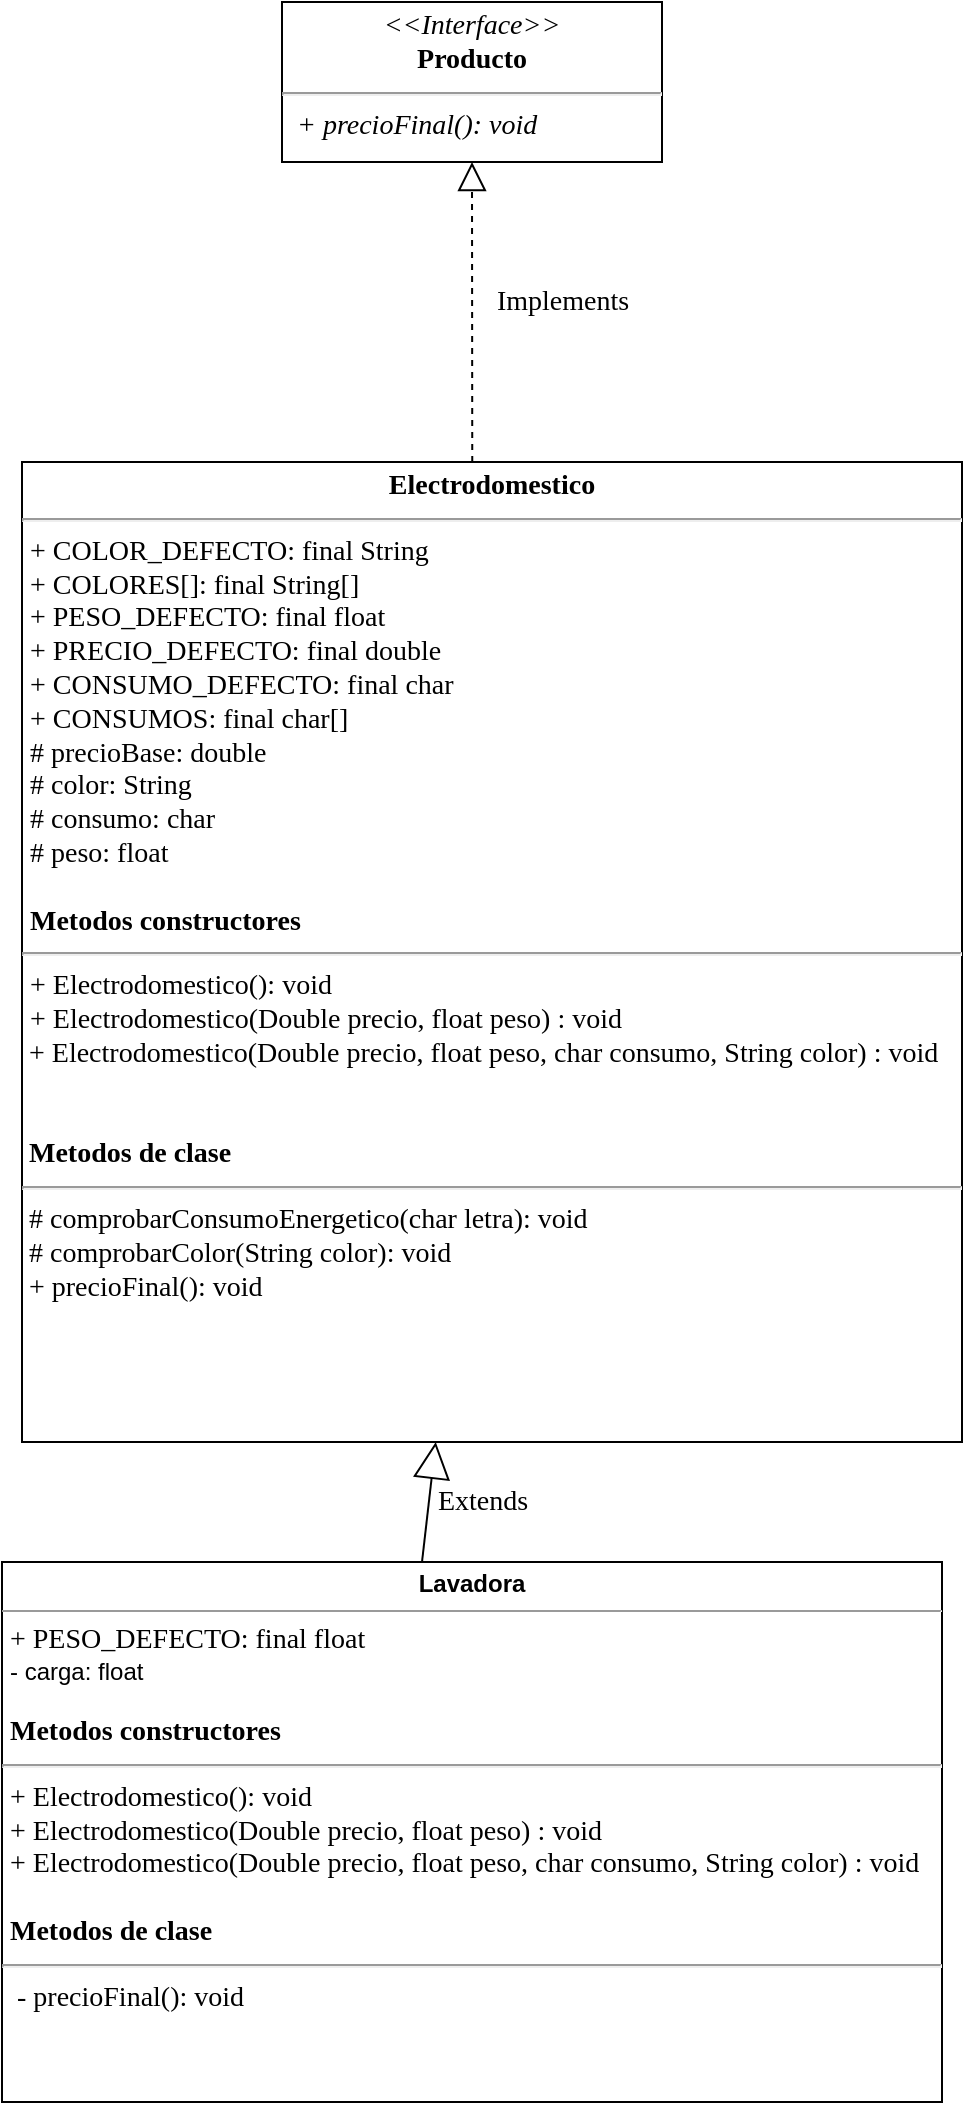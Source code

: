 <mxfile version="16.5.1" type="device"><diagram id="C5RBs43oDa-KdzZeNtuy" name="Page-1"><mxGraphModel dx="1102" dy="857" grid="1" gridSize="10" guides="1" tooltips="1" connect="1" arrows="1" fold="1" page="1" pageScale="1" pageWidth="827" pageHeight="1169" math="0" shadow="0"><root><mxCell id="WIyWlLk6GJQsqaUBKTNV-0"/><mxCell id="WIyWlLk6GJQsqaUBKTNV-1" parent="WIyWlLk6GJQsqaUBKTNV-0"/><mxCell id="qr3Zvmu2GiV05JkT_5Vt-6" value="&lt;h1 style=&quot;margin: 4px 0px 0px ; text-align: center ; font-size: 14px&quot;&gt;&lt;b style=&quot;font-size: 14px&quot;&gt;Electrodomestico&lt;/b&gt;&lt;/h1&gt;&lt;hr style=&quot;font-size: 14px&quot;&gt;&lt;p style=&quot;margin: 0px 0px 0px 4px ; font-size: 14px&quot;&gt;+&amp;nbsp;COLOR_DEFECTO: final String&lt;/p&gt;&lt;p style=&quot;margin: 0px 0px 0px 4px ; font-size: 14px&quot;&gt;+ COLORES[]: final String[]&lt;/p&gt;&lt;p style=&quot;margin: 0px 0px 0px 4px ; font-size: 14px&quot;&gt;+ PESO_DEFECTO: final float&lt;/p&gt;&lt;p style=&quot;margin: 0px 0px 0px 4px ; font-size: 14px&quot;&gt;+ PRECIO_DEFECTO: final double&lt;/p&gt;&lt;p style=&quot;margin: 0px 0px 0px 4px ; font-size: 14px&quot;&gt;+ CONSUMO_DEFECTO: final char&lt;/p&gt;&lt;p style=&quot;margin: 0px 0px 0px 4px ; font-size: 14px&quot;&gt;+ CONSUMOS: final char[]&lt;/p&gt;&lt;p style=&quot;margin: 0px 0px 0px 4px ; font-size: 14px&quot;&gt;# precioBase: double&lt;/p&gt;&lt;p style=&quot;margin: 0px 0px 0px 4px ; font-size: 14px&quot;&gt;# color: String&lt;/p&gt;&lt;p style=&quot;margin: 0px 0px 0px 4px ; font-size: 14px&quot;&gt;# consumo: char&lt;/p&gt;&lt;p style=&quot;margin: 0px 0px 0px 4px ; font-size: 14px&quot;&gt;# peso: float&amp;nbsp;&lt;/p&gt;&lt;p style=&quot;margin: 0px 0px 0px 4px ; font-size: 14px&quot;&gt;&lt;br style=&quot;font-size: 14px&quot;&gt;&lt;/p&gt;&lt;h1 style=&quot;margin: 0px 0px 0px 4px ; font-size: 14px&quot;&gt;Metodos constructores&lt;/h1&gt;&lt;hr style=&quot;font-size: 14px&quot;&gt;&lt;p style=&quot;margin: 0px 0px 0px 4px ; font-size: 14px&quot;&gt;+ Electrodomestico(): void&lt;/p&gt;&lt;p style=&quot;margin: 0px 0px 0px 4px ; font-size: 14px&quot;&gt;+ Electrodomestico(Double precio, float peso) : void&lt;/p&gt;&lt;p style=&quot;margin: 0px 0px 0px 4px ; font-size: 14px&quot;&gt;&lt;/p&gt;&amp;nbsp;+ Electrodomestico(Double precio, float peso, char consumo, String color) : void&lt;br&gt;&lt;br&gt;&amp;nbsp;&lt;br&gt;&lt;b&gt;&amp;nbsp;Metodos de clase&lt;/b&gt;&lt;span&gt;&#9;&lt;/span&gt;&lt;hr&gt;&amp;nbsp;# comprobarConsumoEnergetico(char letra): void&lt;br&gt;&amp;nbsp;# comprobarColor(String color): void&lt;br&gt;&amp;nbsp;+ precioFinal(): void" style="verticalAlign=top;align=left;overflow=fill;fontSize=14;fontFamily=Calibri;html=1;fontSource=https%3A%2F%2Ffonts.googleapis.com%2Fcss%3Ffamily%3DCalibri;" parent="WIyWlLk6GJQsqaUBKTNV-1" vertex="1"><mxGeometry x="170" y="290" width="470" height="490" as="geometry"/></mxCell><mxCell id="0aHtPkWpA6j80kU9K-dO-0" value="&lt;p style=&quot;margin: 0px ; margin-top: 4px ; text-align: center&quot;&gt;&lt;b&gt;Lavadora&lt;/b&gt;&lt;/p&gt;&lt;hr size=&quot;1&quot;&gt;&lt;p style=&quot;font-family: &amp;#34;calibri&amp;#34; ; font-size: 14px ; margin: 0px 0px 0px 4px&quot;&gt;+ PESO_DEFECTO: final float&lt;/p&gt;&lt;p style=&quot;margin: 0px ; margin-left: 4px&quot;&gt;&lt;span&gt;- carga: float&lt;/span&gt;&lt;br&gt;&lt;/p&gt;&lt;p style=&quot;margin: 0px ; margin-left: 4px&quot;&gt;&lt;span&gt;&lt;br&gt;&lt;/span&gt;&lt;/p&gt;&lt;h1 style=&quot;font-family: &amp;#34;calibri&amp;#34; ; margin: 0px 0px 0px 4px ; font-size: 14px&quot;&gt;Metodos constructores&lt;/h1&gt;&lt;hr style=&quot;font-family: &amp;#34;calibri&amp;#34; ; font-size: 14px&quot;&gt;&lt;p style=&quot;font-family: &amp;#34;calibri&amp;#34; ; font-size: 14px ; margin: 0px 0px 0px 4px&quot;&gt;+ Electrodomestico(): void&lt;/p&gt;&lt;p style=&quot;font-family: &amp;#34;calibri&amp;#34; ; font-size: 14px ; margin: 0px 0px 0px 4px&quot;&gt;+ Electrodomestico(Double precio, float peso) : void&lt;/p&gt;&lt;p style=&quot;font-family: &amp;#34;calibri&amp;#34; ; font-size: 14px ; margin: 0px 0px 0px 4px&quot;&gt;&lt;/p&gt;&lt;p style=&quot;margin: 0px ; margin-left: 4px&quot;&gt;&lt;span style=&quot;font-family: &amp;#34;calibri&amp;#34; ; font-size: 14px&quot;&gt;+ Electrodomestico(Double precio, float peso, char consumo, String color) : void&lt;/span&gt;&lt;br style=&quot;font-family: &amp;#34;calibri&amp;#34; ; font-size: 14px&quot;&gt;&lt;/p&gt;&lt;p style=&quot;margin: 0px ; margin-left: 4px&quot;&gt;&lt;span style=&quot;font-family: &amp;#34;calibri&amp;#34; ; font-size: 14px&quot;&gt;&lt;br&gt;&lt;/span&gt;&lt;/p&gt;&lt;p style=&quot;margin: 0px ; margin-left: 4px&quot;&gt;&lt;b style=&quot;font-family: &amp;#34;calibri&amp;#34; ; font-size: 14px&quot;&gt;Metodos de clase&lt;/b&gt;&lt;span style=&quot;font-family: &amp;#34;calibri&amp;#34; ; font-size: 14px&quot;&gt;&lt;/span&gt;&lt;/p&gt;&lt;hr style=&quot;font-family: &amp;#34;calibri&amp;#34; ; font-size: 14px&quot;&gt;&lt;p style=&quot;margin: 0px ; margin-left: 4px&quot;&gt;&lt;span style=&quot;font-family: &amp;#34;calibri&amp;#34; ; font-size: 14px&quot;&gt;&amp;nbsp;- precioFinal(): void&lt;/span&gt;&lt;br&gt;&lt;/p&gt;" style="verticalAlign=top;align=left;overflow=fill;fontSize=12;fontFamily=Helvetica;html=1;" vertex="1" parent="WIyWlLk6GJQsqaUBKTNV-1"><mxGeometry x="160" y="840" width="470" height="270" as="geometry"/></mxCell><mxCell id="0aHtPkWpA6j80kU9K-dO-2" value="&lt;p style=&quot;margin: 4px 0px 0px ; text-align: center ; font-size: 14px&quot;&gt;&lt;i style=&quot;font-size: 14px&quot;&gt;&amp;lt;&amp;lt;Interface&amp;gt;&amp;gt;&lt;/i&gt;&lt;br style=&quot;font-size: 14px&quot;&gt;&lt;b style=&quot;font-size: 14px&quot;&gt;Producto&lt;/b&gt;&lt;/p&gt;&lt;hr style=&quot;font-size: 14px&quot;&gt;&lt;p style=&quot;margin: 0px 0px 0px 4px ; font-size: 14px&quot;&gt;&lt;i&gt;&amp;nbsp;+&lt;span&gt;&amp;nbsp;precioFinal(): void&lt;/span&gt;&lt;/i&gt;&lt;/p&gt;" style="verticalAlign=top;align=left;overflow=fill;fontSize=14;fontFamily=Calibri;html=1;fontSource=https%3A%2F%2Ffonts.googleapis.com%2Fcss%3Ffamily%3DCalibri;" vertex="1" parent="WIyWlLk6GJQsqaUBKTNV-1"><mxGeometry x="300" y="60" width="190" height="80" as="geometry"/></mxCell><mxCell id="0aHtPkWpA6j80kU9K-dO-4" value="Extends" style="endArrow=block;endSize=16;endFill=0;html=1;rounded=0;fontFamily=Calibri;fontSource=https%3A%2F%2Ffonts.googleapis.com%2Fcss%3Ffamily%3DCalibri;fontSize=14;" edge="1" parent="WIyWlLk6GJQsqaUBKTNV-1" target="qr3Zvmu2GiV05JkT_5Vt-6"><mxGeometry x="0.1" y="-26" width="160" relative="1" as="geometry"><mxPoint x="370" y="840" as="sourcePoint"/><mxPoint x="500" y="820" as="targetPoint"/><mxPoint as="offset"/></mxGeometry></mxCell><mxCell id="0aHtPkWpA6j80kU9K-dO-5" value="" style="endArrow=block;dashed=1;endFill=0;endSize=12;html=1;rounded=0;fontFamily=Calibri;fontSource=https%3A%2F%2Ffonts.googleapis.com%2Fcss%3Ffamily%3DCalibri;fontSize=14;entryX=0.5;entryY=1;entryDx=0;entryDy=0;exitX=0.479;exitY=0;exitDx=0;exitDy=0;exitPerimeter=0;" edge="1" parent="WIyWlLk6GJQsqaUBKTNV-1" source="qr3Zvmu2GiV05JkT_5Vt-6" target="0aHtPkWpA6j80kU9K-dO-2"><mxGeometry width="160" relative="1" as="geometry"><mxPoint x="360" y="350" as="sourcePoint"/><mxPoint x="520" y="350" as="targetPoint"/></mxGeometry></mxCell><mxCell id="0aHtPkWpA6j80kU9K-dO-6" value="Implements" style="text;html=1;align=center;verticalAlign=middle;resizable=0;points=[];autosize=1;strokeColor=none;fillColor=none;fontSize=14;fontFamily=Calibri;" vertex="1" parent="WIyWlLk6GJQsqaUBKTNV-1"><mxGeometry x="400" y="200" width="80" height="20" as="geometry"/></mxCell></root></mxGraphModel></diagram></mxfile>